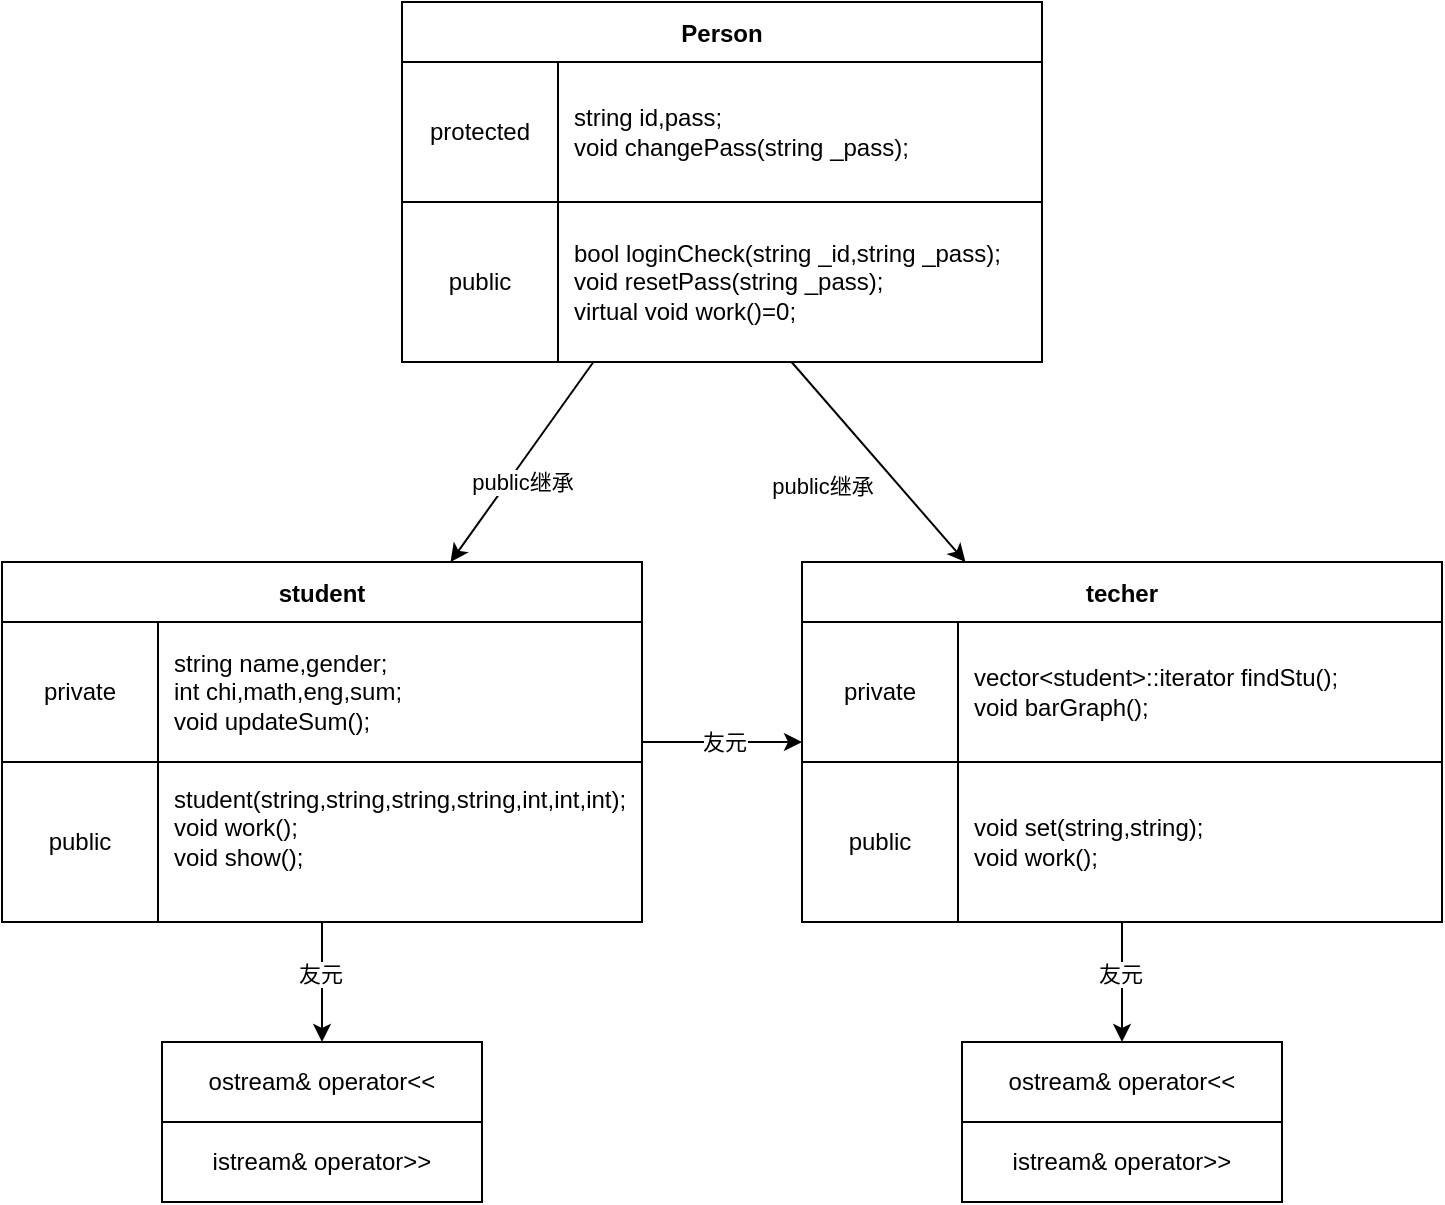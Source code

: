 <mxfile>
    <diagram id="UO0d8_XWApTj3XqZBkVc" name="Page-1">
        <mxGraphModel dx="994" dy="397" grid="1" gridSize="10" guides="1" tooltips="1" connect="1" arrows="1" fold="1" page="1" pageScale="1" pageWidth="827" pageHeight="1169" math="0" shadow="0">
            <root>
                <mxCell id="0"/>
                <mxCell id="1" parent="0"/>
                <mxCell id="36" style="edgeStyle=none;html=1;startSize=26;" edge="1" parent="1" source="19" target="29">
                    <mxGeometry relative="1" as="geometry"/>
                </mxCell>
                <mxCell id="37" value="public继承" style="edgeLabel;html=1;align=center;verticalAlign=middle;resizable=0;points=[];" vertex="1" connectable="0" parent="36">
                    <mxGeometry x="-0.369" y="-1" relative="1" as="geometry">
                        <mxPoint x="-12" y="29" as="offset"/>
                    </mxGeometry>
                </mxCell>
                <mxCell id="19" value="Person" style="shape=table;startSize=30;container=1;collapsible=0;childLayout=tableLayout;fixedRows=1;rowLines=0;fontStyle=1;align=center;pointerEvents=1;" vertex="1" parent="1">
                    <mxGeometry x="240" y="160" width="320" height="180" as="geometry"/>
                </mxCell>
                <mxCell id="20" value="" style="shape=partialRectangle;html=1;whiteSpace=wrap;collapsible=0;dropTarget=0;pointerEvents=1;fillColor=none;top=0;left=0;bottom=1;right=0;points=[[0,0.5],[1,0.5]];portConstraint=eastwest;" vertex="1" parent="19">
                    <mxGeometry y="30" width="320" height="70" as="geometry"/>
                </mxCell>
                <mxCell id="21" value="protected" style="shape=partialRectangle;html=1;whiteSpace=wrap;connectable=0;fillColor=none;top=0;left=0;bottom=0;right=0;overflow=hidden;pointerEvents=1;" vertex="1" parent="20">
                    <mxGeometry width="78" height="70" as="geometry"/>
                </mxCell>
                <mxCell id="22" value="string id,pass;&lt;br&gt;void changePass(string _pass);" style="shape=partialRectangle;html=1;whiteSpace=wrap;connectable=0;fillColor=none;top=0;left=0;bottom=0;right=0;align=left;spacingLeft=6;overflow=hidden;pointerEvents=1;" vertex="1" parent="20">
                    <mxGeometry x="78" width="242" height="70" as="geometry"/>
                </mxCell>
                <mxCell id="23" value="" style="shape=partialRectangle;html=1;whiteSpace=wrap;collapsible=0;dropTarget=0;pointerEvents=1;fillColor=none;top=0;left=0;bottom=0;right=0;points=[[0,0.5],[1,0.5]];portConstraint=eastwest;" vertex="1" parent="19">
                    <mxGeometry y="100" width="320" height="80" as="geometry"/>
                </mxCell>
                <mxCell id="24" value="public" style="shape=partialRectangle;html=1;whiteSpace=wrap;connectable=0;fillColor=none;top=0;left=0;bottom=0;right=0;overflow=hidden;pointerEvents=1;" vertex="1" parent="23">
                    <mxGeometry width="78" height="80" as="geometry"/>
                </mxCell>
                <mxCell id="25" value="bool loginCheck(string _id,string _pass);&lt;br&gt;void resetPass(string _pass);&lt;br&gt;virtual void work()=0;" style="shape=partialRectangle;html=1;whiteSpace=wrap;connectable=0;fillColor=none;top=0;left=0;bottom=0;right=0;align=left;spacingLeft=6;overflow=hidden;pointerEvents=1;" vertex="1" parent="23">
                    <mxGeometry x="78" width="242" height="80" as="geometry"/>
                </mxCell>
                <mxCell id="43" style="edgeStyle=none;html=1;startSize=26;" edge="1" parent="1" source="29" target="39">
                    <mxGeometry relative="1" as="geometry"/>
                </mxCell>
                <mxCell id="44" value="友元" style="edgeLabel;html=1;align=center;verticalAlign=middle;resizable=0;points=[];" vertex="1" connectable="0" parent="43">
                    <mxGeometry x="-0.131" y="-1" relative="1" as="geometry">
                        <mxPoint as="offset"/>
                    </mxGeometry>
                </mxCell>
                <mxCell id="62" style="edgeStyle=none;html=1;startSize=26;" edge="1" parent="1" source="29" target="47">
                    <mxGeometry relative="1" as="geometry"/>
                </mxCell>
                <mxCell id="63" value="友元" style="edgeLabel;html=1;align=center;verticalAlign=middle;resizable=0;points=[];" vertex="1" connectable="0" parent="62">
                    <mxGeometry x="0.213" y="1" relative="1" as="geometry">
                        <mxPoint x="-8" y="1" as="offset"/>
                    </mxGeometry>
                </mxCell>
                <mxCell id="29" value="student" style="shape=table;startSize=30;container=1;collapsible=0;childLayout=tableLayout;fixedRows=1;rowLines=0;fontStyle=1;align=center;pointerEvents=1;" vertex="1" parent="1">
                    <mxGeometry x="40" y="440" width="320" height="180" as="geometry"/>
                </mxCell>
                <mxCell id="30" value="" style="shape=partialRectangle;html=1;whiteSpace=wrap;collapsible=0;dropTarget=0;pointerEvents=1;fillColor=none;top=0;left=0;bottom=1;right=0;points=[[0,0.5],[1,0.5]];portConstraint=eastwest;" vertex="1" parent="29">
                    <mxGeometry y="30" width="320" height="70" as="geometry"/>
                </mxCell>
                <mxCell id="31" value="private" style="shape=partialRectangle;html=1;whiteSpace=wrap;connectable=0;fillColor=none;top=0;left=0;bottom=0;right=0;overflow=hidden;pointerEvents=1;" vertex="1" parent="30">
                    <mxGeometry width="78" height="70" as="geometry"/>
                </mxCell>
                <mxCell id="32" value="&lt;div&gt;string name,gender;&lt;/div&gt;&lt;div&gt;&lt;span&gt;&#9;&lt;/span&gt;int chi,math,eng,sum;&lt;/div&gt;&lt;div&gt;&lt;span&gt;&#9;&lt;/span&gt;void updateSum();&lt;/div&gt;" style="shape=partialRectangle;html=1;whiteSpace=wrap;connectable=0;fillColor=none;top=0;left=0;bottom=0;right=0;align=left;spacingLeft=6;overflow=hidden;pointerEvents=1;" vertex="1" parent="30">
                    <mxGeometry x="78" width="242" height="70" as="geometry"/>
                </mxCell>
                <mxCell id="33" value="" style="shape=partialRectangle;html=1;whiteSpace=wrap;collapsible=0;dropTarget=0;pointerEvents=1;fillColor=none;top=0;left=0;bottom=0;right=0;points=[[0,0.5],[1,0.5]];portConstraint=eastwest;" vertex="1" parent="29">
                    <mxGeometry y="100" width="320" height="80" as="geometry"/>
                </mxCell>
                <mxCell id="34" value="public" style="shape=partialRectangle;html=1;whiteSpace=wrap;connectable=0;fillColor=none;top=0;left=0;bottom=0;right=0;overflow=hidden;pointerEvents=1;" vertex="1" parent="33">
                    <mxGeometry width="78" height="80" as="geometry"/>
                </mxCell>
                <mxCell id="35" value="&lt;div&gt;student(string,string,string,string,&lt;span&gt;int,int,int);&lt;/span&gt;&lt;/div&gt;&lt;div&gt;&lt;span&gt;void work();&lt;br&gt;&lt;/span&gt;&lt;/div&gt;&lt;div&gt;&lt;span&gt;void show();&lt;br&gt;&lt;/span&gt;&lt;/div&gt;&lt;div&gt;&lt;span&gt;&lt;br&gt;&lt;/span&gt;&lt;/div&gt;" style="shape=partialRectangle;html=1;whiteSpace=wrap;connectable=0;fillColor=none;top=0;left=0;bottom=0;right=0;align=left;spacingLeft=6;overflow=hidden;pointerEvents=1;" vertex="1" parent="33">
                    <mxGeometry x="78" width="242" height="80" as="geometry"/>
                </mxCell>
                <mxCell id="38" value="" style="shape=table;startSize=0;container=1;collapsible=0;childLayout=tableLayout;" vertex="1" parent="1">
                    <mxGeometry x="120" y="680" width="160" height="80" as="geometry"/>
                </mxCell>
                <mxCell id="39" value="" style="shape=partialRectangle;collapsible=0;dropTarget=0;pointerEvents=0;fillColor=none;top=0;left=0;bottom=0;right=0;points=[[0,0.5],[1,0.5]];portConstraint=eastwest;" vertex="1" parent="38">
                    <mxGeometry width="160" height="40" as="geometry"/>
                </mxCell>
                <mxCell id="40" value="ostream&amp;amp; operator&amp;lt;&amp;lt;" style="shape=partialRectangle;html=1;whiteSpace=wrap;connectable=0;overflow=hidden;fillColor=none;top=0;left=0;bottom=0;right=0;pointerEvents=1;" vertex="1" parent="39">
                    <mxGeometry width="160" height="40" as="geometry"/>
                </mxCell>
                <mxCell id="41" value="" style="shape=partialRectangle;collapsible=0;dropTarget=0;pointerEvents=0;fillColor=none;top=0;left=0;bottom=0;right=0;points=[[0,0.5],[1,0.5]];portConstraint=eastwest;" vertex="1" parent="38">
                    <mxGeometry y="40" width="160" height="40" as="geometry"/>
                </mxCell>
                <mxCell id="42" value="istream&amp;amp; operator&amp;gt;&amp;gt;" style="shape=partialRectangle;html=1;whiteSpace=wrap;connectable=0;overflow=hidden;fillColor=none;top=0;left=0;bottom=0;right=0;pointerEvents=1;" vertex="1" parent="41">
                    <mxGeometry width="160" height="40" as="geometry"/>
                </mxCell>
                <mxCell id="45" style="edgeStyle=none;html=1;startSize=26;" edge="1" source="47" target="55" parent="1">
                    <mxGeometry relative="1" as="geometry"/>
                </mxCell>
                <mxCell id="46" value="友元" style="edgeLabel;html=1;align=center;verticalAlign=middle;resizable=0;points=[];" vertex="1" connectable="0" parent="45">
                    <mxGeometry x="-0.131" y="-1" relative="1" as="geometry">
                        <mxPoint as="offset"/>
                    </mxGeometry>
                </mxCell>
                <mxCell id="47" value="techer" style="shape=table;startSize=30;container=1;collapsible=0;childLayout=tableLayout;fixedRows=1;rowLines=0;fontStyle=1;align=center;pointerEvents=1;" vertex="1" parent="1">
                    <mxGeometry x="440" y="440" width="320" height="180" as="geometry"/>
                </mxCell>
                <mxCell id="48" value="" style="shape=partialRectangle;html=1;whiteSpace=wrap;collapsible=0;dropTarget=0;pointerEvents=1;fillColor=none;top=0;left=0;bottom=1;right=0;points=[[0,0.5],[1,0.5]];portConstraint=eastwest;" vertex="1" parent="47">
                    <mxGeometry y="30" width="320" height="70" as="geometry"/>
                </mxCell>
                <mxCell id="49" value="private" style="shape=partialRectangle;html=1;whiteSpace=wrap;connectable=0;fillColor=none;top=0;left=0;bottom=0;right=0;overflow=hidden;pointerEvents=1;" vertex="1" parent="48">
                    <mxGeometry width="78" height="70" as="geometry"/>
                </mxCell>
                <mxCell id="50" value="vector&amp;lt;student&amp;gt;::iterator findStu();&lt;br&gt;void barGraph();" style="shape=partialRectangle;html=1;whiteSpace=wrap;connectable=0;fillColor=none;top=0;left=0;bottom=0;right=0;align=left;spacingLeft=6;overflow=hidden;pointerEvents=1;" vertex="1" parent="48">
                    <mxGeometry x="78" width="242" height="70" as="geometry"/>
                </mxCell>
                <mxCell id="51" value="" style="shape=partialRectangle;html=1;whiteSpace=wrap;collapsible=0;dropTarget=0;pointerEvents=1;fillColor=none;top=0;left=0;bottom=0;right=0;points=[[0,0.5],[1,0.5]];portConstraint=eastwest;" vertex="1" parent="47">
                    <mxGeometry y="100" width="320" height="80" as="geometry"/>
                </mxCell>
                <mxCell id="52" value="public" style="shape=partialRectangle;html=1;whiteSpace=wrap;connectable=0;fillColor=none;top=0;left=0;bottom=0;right=0;overflow=hidden;pointerEvents=1;" vertex="1" parent="51">
                    <mxGeometry width="78" height="80" as="geometry"/>
                </mxCell>
                <mxCell id="53" value="&lt;div&gt;void set(string,string);&lt;br&gt;&lt;/div&gt;&lt;div&gt;void work();&lt;/div&gt;" style="shape=partialRectangle;html=1;whiteSpace=wrap;connectable=0;fillColor=none;top=0;left=0;bottom=0;right=0;align=left;spacingLeft=6;overflow=hidden;pointerEvents=1;" vertex="1" parent="51">
                    <mxGeometry x="78" width="242" height="80" as="geometry"/>
                </mxCell>
                <mxCell id="54" value="" style="shape=table;startSize=0;container=1;collapsible=0;childLayout=tableLayout;" vertex="1" parent="1">
                    <mxGeometry x="520" y="680" width="160" height="80" as="geometry"/>
                </mxCell>
                <mxCell id="55" value="" style="shape=partialRectangle;collapsible=0;dropTarget=0;pointerEvents=0;fillColor=none;top=0;left=0;bottom=0;right=0;points=[[0,0.5],[1,0.5]];portConstraint=eastwest;" vertex="1" parent="54">
                    <mxGeometry width="160" height="40" as="geometry"/>
                </mxCell>
                <mxCell id="56" value="ostream&amp;amp; operator&amp;lt;&amp;lt;" style="shape=partialRectangle;html=1;whiteSpace=wrap;connectable=0;overflow=hidden;fillColor=none;top=0;left=0;bottom=0;right=0;pointerEvents=1;" vertex="1" parent="55">
                    <mxGeometry width="160" height="40" as="geometry"/>
                </mxCell>
                <mxCell id="57" value="" style="shape=partialRectangle;collapsible=0;dropTarget=0;pointerEvents=0;fillColor=none;top=0;left=0;bottom=0;right=0;points=[[0,0.5],[1,0.5]];portConstraint=eastwest;" vertex="1" parent="54">
                    <mxGeometry y="40" width="160" height="40" as="geometry"/>
                </mxCell>
                <mxCell id="58" value="istream&amp;amp; operator&amp;gt;&amp;gt;" style="shape=partialRectangle;html=1;whiteSpace=wrap;connectable=0;overflow=hidden;fillColor=none;top=0;left=0;bottom=0;right=0;pointerEvents=1;" vertex="1" parent="57">
                    <mxGeometry width="160" height="40" as="geometry"/>
                </mxCell>
                <mxCell id="59" style="edgeStyle=none;html=1;startSize=26;" edge="1" target="47" parent="1" source="23">
                    <mxGeometry relative="1" as="geometry">
                        <mxPoint x="748.571" y="340" as="sourcePoint"/>
                    </mxGeometry>
                </mxCell>
                <mxCell id="60" value="public继承" style="edgeLabel;html=1;align=center;verticalAlign=middle;resizable=0;points=[];" vertex="1" connectable="0" parent="59">
                    <mxGeometry x="-0.369" y="-1" relative="1" as="geometry">
                        <mxPoint x="-12" y="29" as="offset"/>
                    </mxGeometry>
                </mxCell>
            </root>
        </mxGraphModel>
    </diagram>
</mxfile>